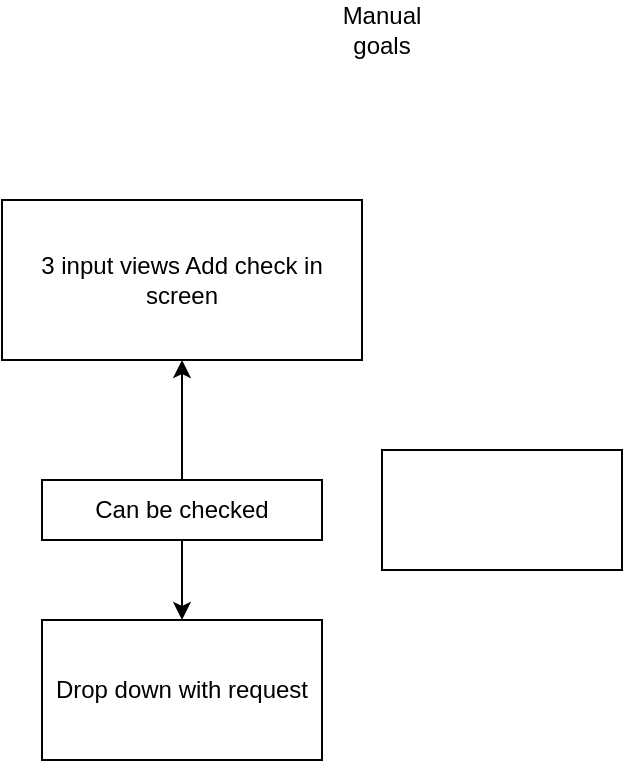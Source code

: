 <mxfile version="15.6.5" type="github">
  <diagram id="MA8yDwp3Q8mf_9v8Q9SB" name="Page-1">
    <mxGraphModel dx="696" dy="549" grid="1" gridSize="10" guides="1" tooltips="1" connect="1" arrows="1" fold="1" page="1" pageScale="1" pageWidth="827" pageHeight="1169" math="0" shadow="0">
      <root>
        <mxCell id="0" />
        <mxCell id="1" parent="0" />
        <mxCell id="efFBTPCreclp-8QlBprk-1" value="3 input views Add check in screen" style="rounded=0;whiteSpace=wrap;html=1;fillColor=default;strokeColor=default;fontColor=default;labelBackgroundColor=default;" vertex="1" parent="1">
          <mxGeometry x="170" y="120" width="180" height="80" as="geometry" />
        </mxCell>
        <mxCell id="efFBTPCreclp-8QlBprk-3" style="edgeStyle=orthogonalEdgeStyle;rounded=0;orthogonalLoop=1;jettySize=auto;html=1;entryX=0.5;entryY=1;entryDx=0;entryDy=0;fontColor=default;strokeColor=default;labelBackgroundColor=default;" edge="1" parent="1" source="efFBTPCreclp-8QlBprk-2" target="efFBTPCreclp-8QlBprk-1">
          <mxGeometry relative="1" as="geometry" />
        </mxCell>
        <mxCell id="efFBTPCreclp-8QlBprk-6" style="edgeStyle=orthogonalEdgeStyle;rounded=0;orthogonalLoop=1;jettySize=auto;html=1;entryX=0.5;entryY=0;entryDx=0;entryDy=0;fontColor=default;" edge="1" parent="1" source="efFBTPCreclp-8QlBprk-2" target="efFBTPCreclp-8QlBprk-4">
          <mxGeometry relative="1" as="geometry" />
        </mxCell>
        <mxCell id="efFBTPCreclp-8QlBprk-2" value="Can be checked" style="rounded=0;whiteSpace=wrap;html=1;fontColor=default;strokeColor=default;fillColor=default;" vertex="1" parent="1">
          <mxGeometry x="190" y="260" width="140" height="30" as="geometry" />
        </mxCell>
        <mxCell id="efFBTPCreclp-8QlBprk-4" value="Drop down with request" style="rounded=0;whiteSpace=wrap;html=1;fontColor=default;strokeColor=default;fillColor=default;" vertex="1" parent="1">
          <mxGeometry x="190" y="330" width="140" height="70" as="geometry" />
        </mxCell>
        <mxCell id="efFBTPCreclp-8QlBprk-7" value="Manual goals" style="text;html=1;strokeColor=none;fillColor=none;align=center;verticalAlign=middle;whiteSpace=wrap;rounded=0;fontColor=default;" vertex="1" parent="1">
          <mxGeometry x="330" y="20" width="60" height="30" as="geometry" />
        </mxCell>
        <mxCell id="efFBTPCreclp-8QlBprk-8" value="" style="rounded=0;whiteSpace=wrap;html=1;labelBackgroundColor=default;fontColor=default;strokeColor=default;fillColor=default;" vertex="1" parent="1">
          <mxGeometry x="360" y="245" width="120" height="60" as="geometry" />
        </mxCell>
      </root>
    </mxGraphModel>
  </diagram>
</mxfile>
